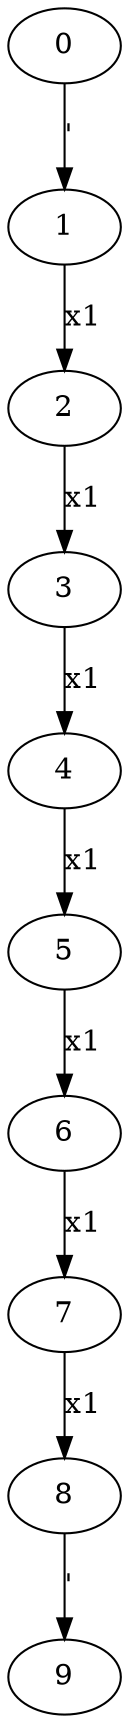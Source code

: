 digraph G {
0;1;2;3;4;5;6;7;8;9;
0 -> 1 [label="'"]1 -> 2 [label="x1"];
2 -> 3 [label="x1"];
3 -> 4 [label="x1"];
4 -> 5 [label="x1"];
5 -> 6 [label="x1"];
6 -> 7 [label="x1"];
7 -> 8 [label="x1"];
8 -> 9 [label="'"]
}